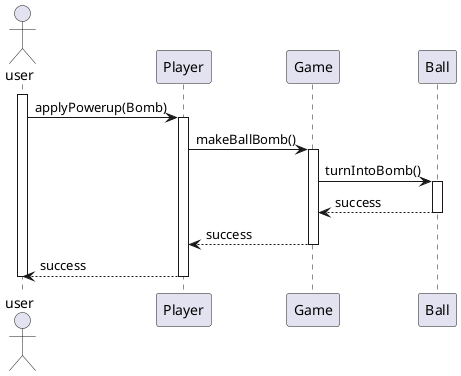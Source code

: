 @startuml
actor user

participant Player as P
participant Game as G
'participant Paddle as pad
participant Ball as B

activate user
user -> P: applyPowerup(Bomb)
activate P
P -> G: makeBallBomb()
activate G
G -> B: turnIntoBomb()
activate B
B --> G: success
deactivate B
G --> P: success
deactivate G
P --> user: success
deactivate P
        
deactivate user
@enduml
